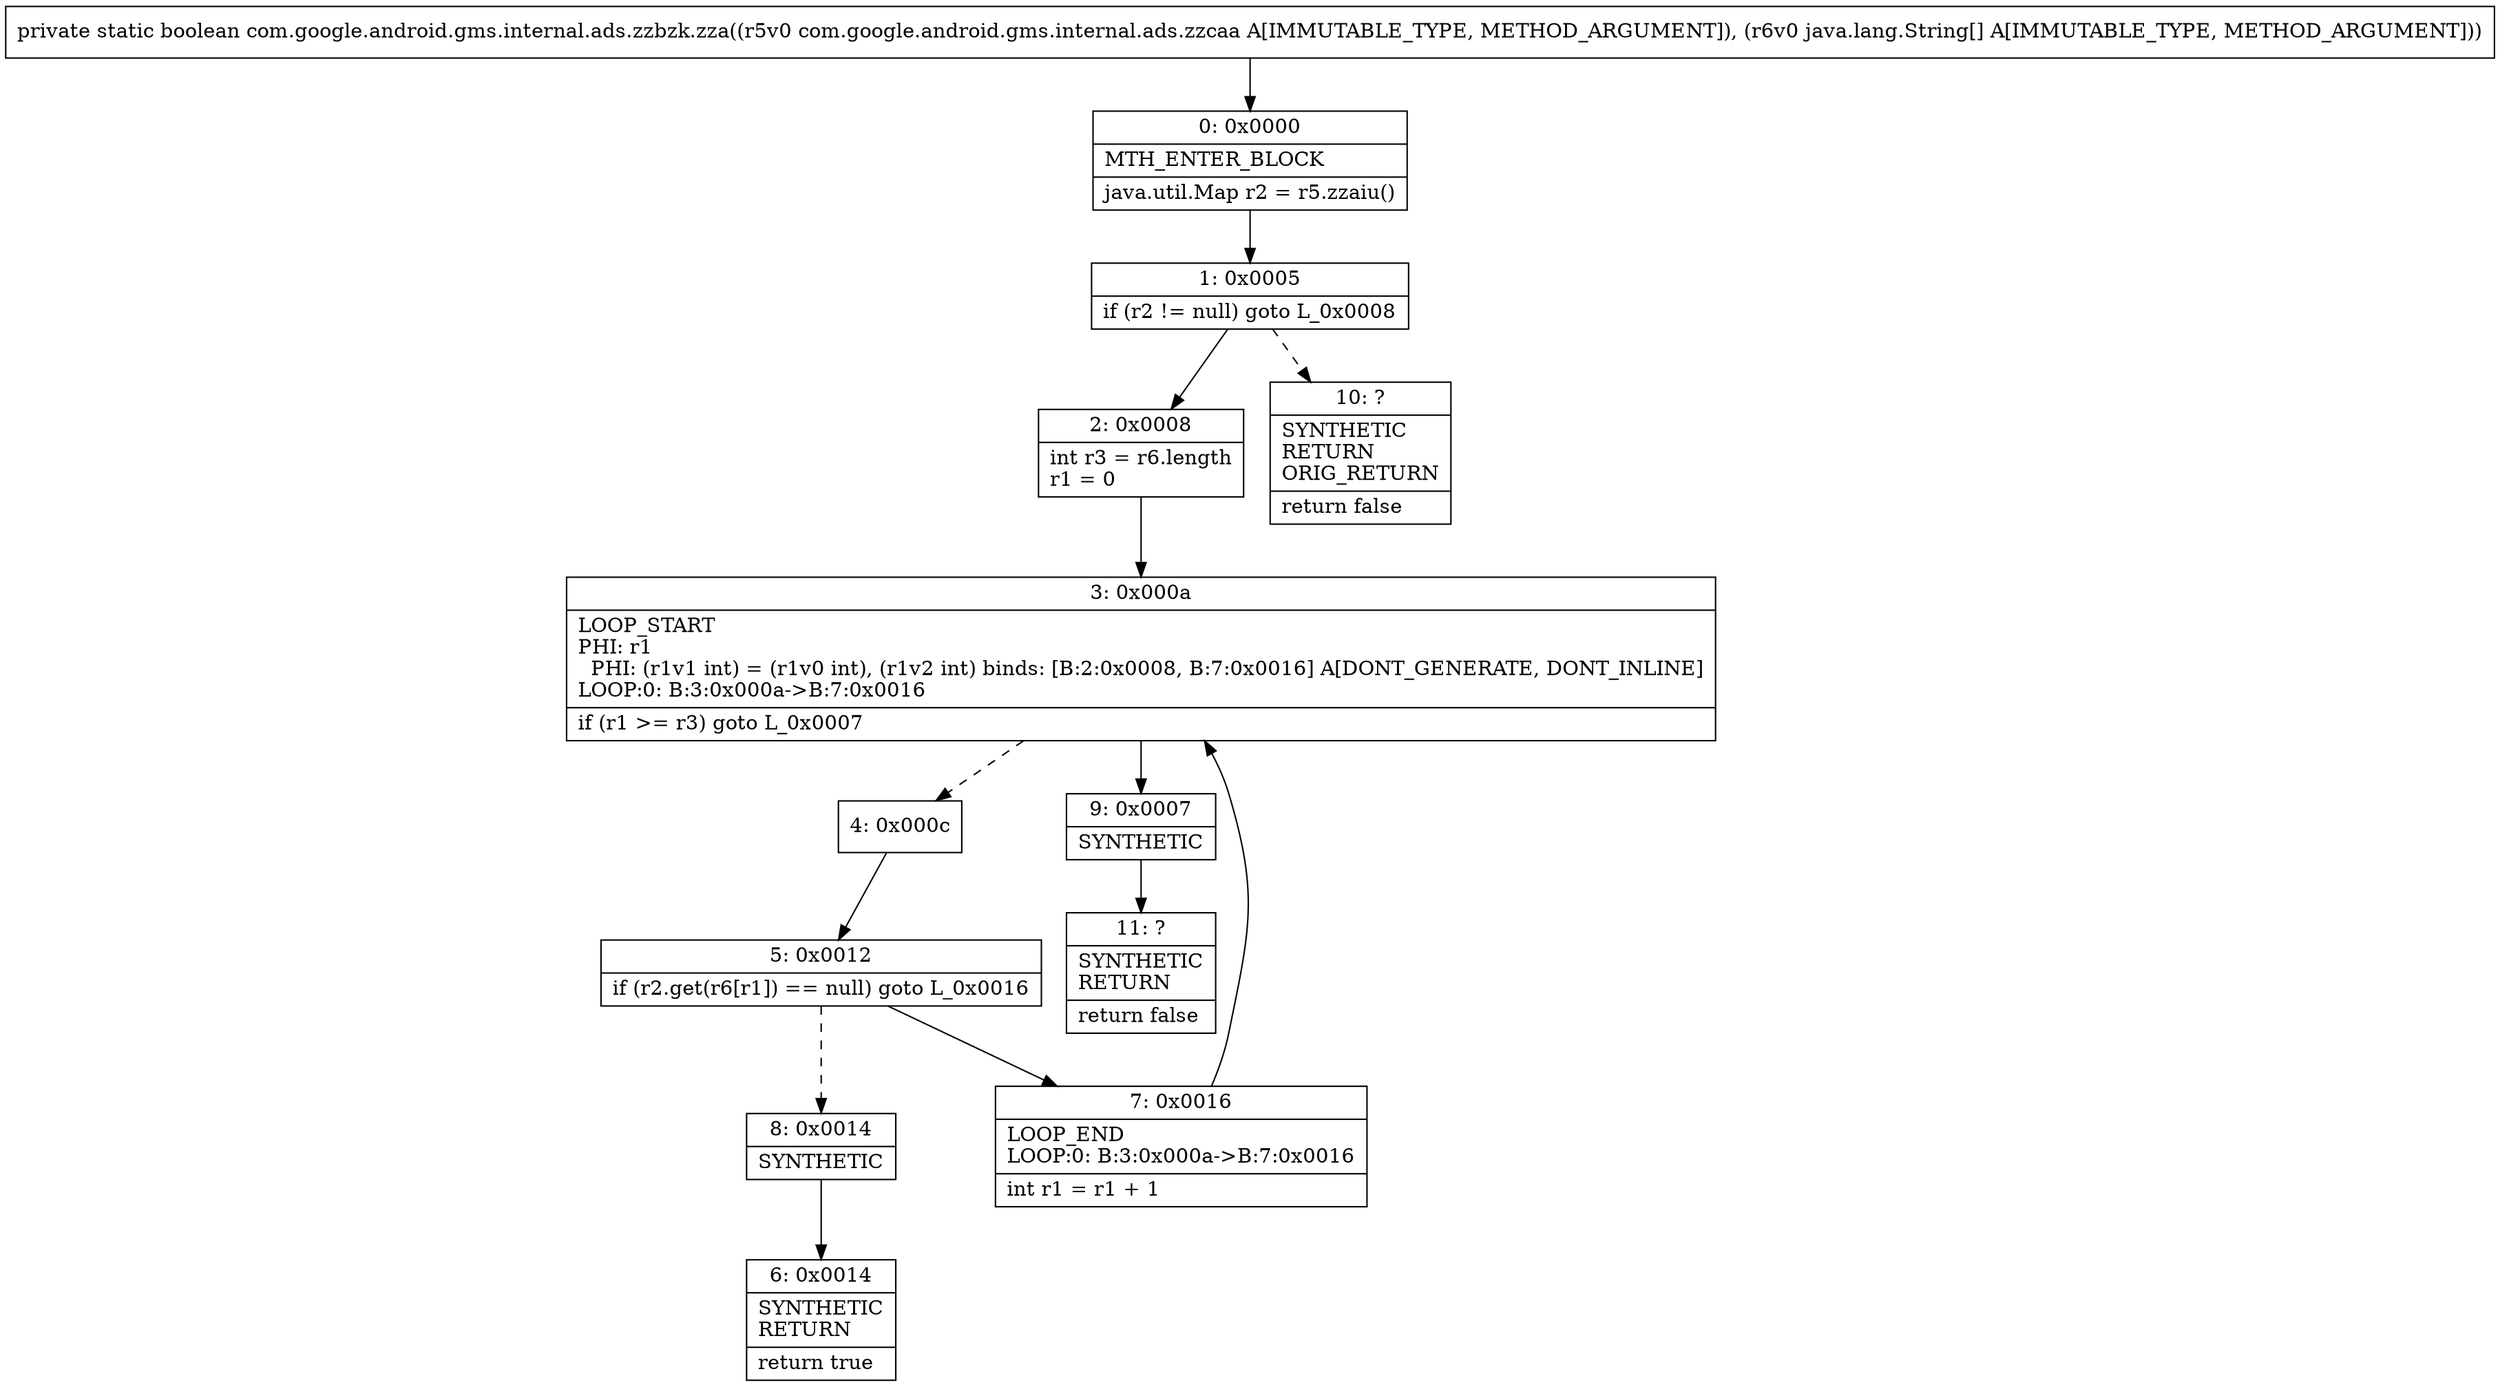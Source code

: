 digraph "CFG forcom.google.android.gms.internal.ads.zzbzk.zza(Lcom\/google\/android\/gms\/internal\/ads\/zzcaa;[Ljava\/lang\/String;)Z" {
Node_0 [shape=record,label="{0\:\ 0x0000|MTH_ENTER_BLOCK\l|java.util.Map r2 = r5.zzaiu()\l}"];
Node_1 [shape=record,label="{1\:\ 0x0005|if (r2 != null) goto L_0x0008\l}"];
Node_2 [shape=record,label="{2\:\ 0x0008|int r3 = r6.length\lr1 = 0\l}"];
Node_3 [shape=record,label="{3\:\ 0x000a|LOOP_START\lPHI: r1 \l  PHI: (r1v1 int) = (r1v0 int), (r1v2 int) binds: [B:2:0x0008, B:7:0x0016] A[DONT_GENERATE, DONT_INLINE]\lLOOP:0: B:3:0x000a\-\>B:7:0x0016\l|if (r1 \>= r3) goto L_0x0007\l}"];
Node_4 [shape=record,label="{4\:\ 0x000c}"];
Node_5 [shape=record,label="{5\:\ 0x0012|if (r2.get(r6[r1]) == null) goto L_0x0016\l}"];
Node_6 [shape=record,label="{6\:\ 0x0014|SYNTHETIC\lRETURN\l|return true\l}"];
Node_7 [shape=record,label="{7\:\ 0x0016|LOOP_END\lLOOP:0: B:3:0x000a\-\>B:7:0x0016\l|int r1 = r1 + 1\l}"];
Node_8 [shape=record,label="{8\:\ 0x0014|SYNTHETIC\l}"];
Node_9 [shape=record,label="{9\:\ 0x0007|SYNTHETIC\l}"];
Node_10 [shape=record,label="{10\:\ ?|SYNTHETIC\lRETURN\lORIG_RETURN\l|return false\l}"];
Node_11 [shape=record,label="{11\:\ ?|SYNTHETIC\lRETURN\l|return false\l}"];
MethodNode[shape=record,label="{private static boolean com.google.android.gms.internal.ads.zzbzk.zza((r5v0 com.google.android.gms.internal.ads.zzcaa A[IMMUTABLE_TYPE, METHOD_ARGUMENT]), (r6v0 java.lang.String[] A[IMMUTABLE_TYPE, METHOD_ARGUMENT])) }"];
MethodNode -> Node_0;
Node_0 -> Node_1;
Node_1 -> Node_2;
Node_1 -> Node_10[style=dashed];
Node_2 -> Node_3;
Node_3 -> Node_4[style=dashed];
Node_3 -> Node_9;
Node_4 -> Node_5;
Node_5 -> Node_7;
Node_5 -> Node_8[style=dashed];
Node_7 -> Node_3;
Node_8 -> Node_6;
Node_9 -> Node_11;
}

